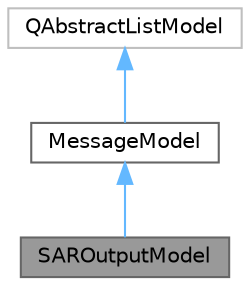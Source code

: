 digraph "SAROutputModel"
{
 // INTERACTIVE_SVG=YES
 // LATEX_PDF_SIZE
  bgcolor="transparent";
  edge [fontname=Helvetica,fontsize=10,labelfontname=Helvetica,labelfontsize=10];
  node [fontname=Helvetica,fontsize=10,shape=box,height=0.2,width=0.4];
  Node1 [id="Node000001",label="SAROutputModel",height=0.2,width=0.4,color="gray40", fillcolor="grey60", style="filled", fontcolor="black",tooltip="Класс-модель, обрабатывающий и хранящий сообщения от РЛС (VT100)."];
  Node2 -> Node1 [id="edge1_Node000001_Node000002",dir="back",color="steelblue1",style="solid",tooltip=" "];
  Node2 [id="Node000002",label="MessageModel",height=0.2,width=0.4,color="gray40", fillcolor="white", style="filled",URL="$de/de9/class_quasar_s_d_k_1_1_i_o_1_1_message_model.html",tooltip="Базовый класс для модели сообщений."];
  Node3 -> Node2 [id="edge2_Node000002_Node000003",dir="back",color="steelblue1",style="solid",tooltip=" "];
  Node3 [id="Node000003",label="QAbstractListModel",height=0.2,width=0.4,color="grey75", fillcolor="white", style="filled",tooltip=" "];
}
